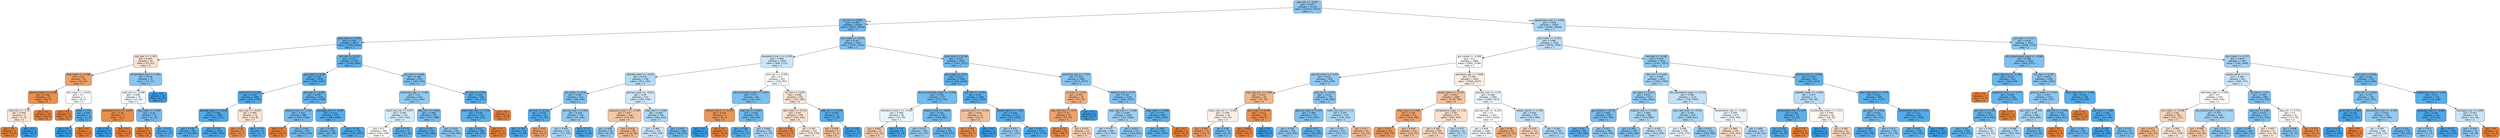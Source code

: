 digraph Tree {
node [shape=box, style="filled, rounded", color="black", fontname="helvetica"] ;
edge [fontname="helvetica"] ;
0 [label="sbp_min <= -0.097\ngini = 0.419\nsamples = 21120\nvalue = [10018, 23472]\nclass = 1", fillcolor="#8ec7f0"] ;
1 [label="ph_min <= 0.058\ngini = 0.349\nsamples = 10269\nvalue = [3672, 12634]\nclass = 1", fillcolor="#73b9ed"] ;
0 -> 1 [labeldistance=2.5, labelangle=45, headlabel="True"] ;
2 [label="spo2_max <= -2.923\ngini = 0.283\nsamples = 4817\nvalue = [1299, 6301]\nclass = 1", fillcolor="#62b1ea"] ;
1 -> 2 ;
3 [label="sbp_max <= -1.105\ngini = 0.492\nsamples = 61\nvalue = [53, 41]\nclass = 0", fillcolor="#f9e2d2"] ;
2 -> 3 ;
4 [label="mbp_mean <= -0.786\ngini = 0.32\nsamples = 29\nvalue = [40, 10]\nclass = 0", fillcolor="#eca06a"] ;
3 -> 4 ;
5 [label="glucose_mean <= -0.376\ngini = 0.188\nsamples = 22\nvalue = [34, 4]\nclass = 0", fillcolor="#e89050"] ;
4 -> 5 ;
6 [label="mbp_max <= -1.33\ngini = 0.494\nsamples = 6\nvalue = [5, 4]\nclass = 0", fillcolor="#fae6d7"] ;
5 -> 6 ;
7 [label="gini = 0.0\nsamples = 3\nvalue = [5, 0]\nclass = 0", fillcolor="#e58139"] ;
6 -> 7 ;
8 [label="gini = 0.0\nsamples = 3\nvalue = [0, 4]\nclass = 1", fillcolor="#399de5"] ;
6 -> 8 ;
9 [label="gini = 0.0\nsamples = 16\nvalue = [29, 0]\nclass = 0", fillcolor="#e58139"] ;
5 -> 9 ;
10 [label="wbc_mean <= -0.626\ngini = 0.5\nsamples = 7\nvalue = [6, 6]\nclass = 0", fillcolor="#ffffff"] ;
4 -> 10 ;
11 [label="gini = 0.0\nsamples = 2\nvalue = [5, 0]\nclass = 0", fillcolor="#e58139"] ;
10 -> 11 ;
12 [label="asian <= 0.5\ngini = 0.245\nsamples = 5\nvalue = [1, 6]\nclass = 1", fillcolor="#5aade9"] ;
10 -> 12 ;
13 [label="gini = 0.0\nsamples = 4\nvalue = [0, 6]\nclass = 1", fillcolor="#399de5"] ;
12 -> 13 ;
14 [label="gini = 0.0\nsamples = 1\nvalue = [1, 0]\nclass = 0", fillcolor="#e58139"] ;
12 -> 14 ;
15 [label="temperature_max <= 1.062\ngini = 0.416\nsamples = 32\nvalue = [13, 31]\nclass = 1", fillcolor="#8cc6f0"] ;
3 -> 15 ;
16 [label="spo2_min <= -4.268\ngini = 0.499\nsamples = 22\nvalue = [13, 14]\nclass = 1", fillcolor="#f1f8fd"] ;
15 -> 16 ;
17 [label="potassium_min.1 <= -0.997\ngini = 0.18\nsamples = 7\nvalue = [9, 1]\nclass = 0", fillcolor="#e88f4f"] ;
16 -> 17 ;
18 [label="gini = 0.0\nsamples = 1\nvalue = [0, 1]\nclass = 1", fillcolor="#399de5"] ;
17 -> 18 ;
19 [label="gini = 0.0\nsamples = 6\nvalue = [9, 0]\nclass = 0", fillcolor="#e58139"] ;
17 -> 19 ;
20 [label="sbp_mean <= -1.942\ngini = 0.36\nsamples = 15\nvalue = [4, 13]\nclass = 1", fillcolor="#76bbed"] ;
16 -> 20 ;
21 [label="gini = 0.0\nsamples = 2\nvalue = [2, 0]\nclass = 0", fillcolor="#e58139"] ;
20 -> 21 ;
22 [label="gini = 0.231\nsamples = 13\nvalue = [2, 13]\nclass = 1", fillcolor="#57ace9"] ;
20 -> 22 ;
23 [label="gini = 0.0\nsamples = 10\nvalue = [0, 17]\nclass = 1", fillcolor="#399de5"] ;
15 -> 23 ;
24 [label="po2_min <= 0.335\ngini = 0.277\nsamples = 4756\nvalue = [1246, 6260]\nclass = 1", fillcolor="#60b1ea"] ;
2 -> 24 ;
25 [label="gcs_motor <= 0.26\ngini = 0.245\nsamples = 3934\nvalue = [886, 5307]\nclass = 1", fillcolor="#5aade9"] ;
24 -> 25 ;
26 [label="pco2_min <= 5.015\ngini = 0.194\nsamples = 1998\nvalue = [336, 2759]\nclass = 1", fillcolor="#51a9e8"] ;
25 -> 26 ;
27 [label="glucose_mean <= -0.238\ngini = 0.189\nsamples = 1986\nvalue = [326, 2751]\nclass = 1", fillcolor="#50a9e8"] ;
26 -> 27 ;
28 [label="gini = 0.238\nsamples = 754\nvalue = [158, 987]\nclass = 1", fillcolor="#59ade9"] ;
27 -> 28 ;
29 [label="gini = 0.159\nsamples = 1232\nvalue = [168, 1764]\nclass = 1", fillcolor="#4ca6e7"] ;
27 -> 29 ;
30 [label="po2_max <= -0.833\ngini = 0.494\nsamples = 12\nvalue = [10, 8]\nclass = 0", fillcolor="#fae6d7"] ;
26 -> 30 ;
31 [label="gini = 0.18\nsamples = 6\nvalue = [9, 1]\nclass = 0", fillcolor="#e88f4f"] ;
30 -> 31 ;
32 [label="gini = 0.219\nsamples = 6\nvalue = [1, 7]\nclass = 1", fillcolor="#55abe9"] ;
30 -> 32 ;
33 [label="ptt_max <= -0.302\ngini = 0.292\nsamples = 1936\nvalue = [550, 2548]\nclass = 1", fillcolor="#64b2eb"] ;
25 -> 33 ;
34 [label="totalco2_max <= -3.342\ngini = 0.352\nsamples = 960\nvalue = [350, 1184]\nclass = 1", fillcolor="#74baed"] ;
33 -> 34 ;
35 [label="gini = 0.0\nsamples = 7\nvalue = [14, 0]\nclass = 0", fillcolor="#e58139"] ;
34 -> 35 ;
36 [label="gini = 0.344\nsamples = 953\nvalue = [336, 1184]\nclass = 1", fillcolor="#71b9ec"] ;
34 -> 36 ;
37 [label="aniongap_min <= -0.687\ngini = 0.223\nsamples = 976\nvalue = [200, 1364]\nclass = 1", fillcolor="#56abe9"] ;
33 -> 37 ;
38 [label="gini = 0.336\nsamples = 250\nvalue = [84, 309]\nclass = 1", fillcolor="#6fb8ec"] ;
37 -> 38 ;
39 [label="gini = 0.178\nsamples = 726\nvalue = [116, 1055]\nclass = 1", fillcolor="#4fa8e8"] ;
37 -> 39 ;
40 [label="ptt_max <= 0.046\ngini = 0.398\nsamples = 822\nvalue = [360, 953]\nclass = 1", fillcolor="#84c2ef"] ;
24 -> 40 ;
41 [label="admission_age <= -0.344\ngini = 0.43\nsamples = 622\nvalue = [312, 683]\nclass = 1", fillcolor="#93caf1"] ;
40 -> 41 ;
42 [label="heart_rate_min <= 0.857\ngini = 0.493\nsamples = 221\nvalue = [155, 195]\nclass = 1", fillcolor="#d6ebfa"] ;
41 -> 42 ;
43 [label="gini = 0.5\nsamples = 184\nvalue = [144, 139]\nclass = 0", fillcolor="#fefbf8"] ;
42 -> 43 ;
44 [label="gini = 0.274\nsamples = 37\nvalue = [11, 56]\nclass = 1", fillcolor="#60b0ea"] ;
42 -> 44 ;
45 [label="sbp_min <= -0.834\ngini = 0.368\nsamples = 401\nvalue = [157, 488]\nclass = 1", fillcolor="#79bded"] ;
41 -> 45 ;
46 [label="gini = 0.232\nsamples = 137\nvalue = [29, 188]\nclass = 1", fillcolor="#58ace9"] ;
45 -> 46 ;
47 [label="gini = 0.419\nsamples = 264\nvalue = [128, 300]\nclass = 1", fillcolor="#8dc7f0"] ;
45 -> 47 ;
48 [label="ph_max <= 4.356\ngini = 0.256\nsamples = 200\nvalue = [48, 270]\nclass = 1", fillcolor="#5caeea"] ;
40 -> 48 ;
49 [label="heart_rate_max <= 3.754\ngini = 0.249\nsamples = 199\nvalue = [46, 270]\nclass = 1", fillcolor="#5baee9"] ;
48 -> 49 ;
50 [label="gini = 0.241\nsamples = 198\nvalue = [44, 270]\nclass = 1", fillcolor="#59ade9"] ;
49 -> 50 ;
51 [label="gini = 0.0\nsamples = 1\nvalue = [2, 0]\nclass = 0", fillcolor="#e58139"] ;
49 -> 51 ;
52 [label="gini = 0.0\nsamples = 1\nvalue = [2, 0]\nclass = 0", fillcolor="#e58139"] ;
48 -> 52 ;
53 [label="bun_mean <= -0.615\ngini = 0.397\nsamples = 5452\nvalue = [2373, 6333]\nclass = 1", fillcolor="#83c2ef"] ;
1 -> 53 ;
54 [label="hematocrit_min.1 <= 0.128\ngini = 0.489\nsamples = 1209\nvalue = [830, 1112]\nclass = 1", fillcolor="#cde6f8"] ;
53 -> 54 ;
55 [label="chloride_mean <= -0.312\ngini = 0.475\nsamples = 758\nvalue = [471, 745]\nclass = 1", fillcolor="#b6dbf5"] ;
54 -> 55 ;
56 [label="gcs_motor <= 0.26\ngini = 0.391\nsamples = 211\nvalue = [86, 236]\nclass = 1", fillcolor="#81c1ee"] ;
55 -> 56 ;
57 [label="ph_max <= 2.721\ngini = 0.235\nsamples = 52\nvalue = [11, 70]\nclass = 1", fillcolor="#58ace9"] ;
56 -> 57 ;
58 [label="gini = 0.167\nsamples = 49\nvalue = [7, 69]\nclass = 1", fillcolor="#4da7e8"] ;
57 -> 58 ;
59 [label="gini = 0.32\nsamples = 3\nvalue = [4, 1]\nclass = 0", fillcolor="#eca06a"] ;
57 -> 59 ;
60 [label="glucose_max <= 0.054\ngini = 0.429\nsamples = 159\nvalue = [75, 166]\nclass = 1", fillcolor="#92c9f1"] ;
56 -> 60 ;
61 [label="gini = 0.465\nsamples = 128\nvalue = [70, 120]\nclass = 1", fillcolor="#acd6f4"] ;
60 -> 61 ;
62 [label="gini = 0.177\nsamples = 31\nvalue = [5, 46]\nclass = 1", fillcolor="#4fa8e8"] ;
60 -> 62 ;
63 [label="glucose_mean <= -0.813\ngini = 0.49\nsamples = 547\nvalue = [385, 509]\nclass = 1", fillcolor="#cfe7f9"] ;
55 -> 63 ;
64 [label="potassium_max.1 <= -1.109\ngini = 0.457\nsamples = 106\nvalue = [119, 65]\nclass = 0", fillcolor="#f3c6a5"] ;
63 -> 64 ;
65 [label="gini = 0.436\nsamples = 20\nvalue = [9, 19]\nclass = 1", fillcolor="#97cbf1"] ;
64 -> 65 ;
66 [label="gini = 0.416\nsamples = 86\nvalue = [110, 46]\nclass = 0", fillcolor="#f0b68c"] ;
64 -> 66 ;
67 [label="mbp_max <= 0.042\ngini = 0.469\nsamples = 441\nvalue = [266, 444]\nclass = 1", fillcolor="#b0d8f5"] ;
63 -> 67 ;
68 [label="gini = 0.489\nsamples = 333\nvalue = [228, 309]\nclass = 1", fillcolor="#cbe5f8"] ;
67 -> 68 ;
69 [label="gini = 0.343\nsamples = 108\nvalue = [38, 135]\nclass = 1", fillcolor="#71b9ec"] ;
67 -> 69 ;
70 [label="po2_min <= -0.458\ngini = 0.5\nsamples = 451\nvalue = [359, 367]\nclass = 1", fillcolor="#fbfdfe"] ;
54 -> 70 ;
71 [label="abs_monocytes_mean <= -0.427\ngini = 0.377\nsamples = 89\nvalue = [36, 107]\nclass = 1", fillcolor="#7cbeee"] ;
70 -> 71 ;
72 [label="calcium_max.1 <= -0.673\ngini = 0.245\nsamples = 4\nvalue = [6, 1]\nclass = 0", fillcolor="#e9965a"] ;
71 -> 72 ;
73 [label="gini = 0.0\nsamples = 1\nvalue = [0, 1]\nclass = 1", fillcolor="#399de5"] ;
72 -> 73 ;
74 [label="gini = 0.0\nsamples = 3\nvalue = [6, 0]\nclass = 0", fillcolor="#e58139"] ;
72 -> 74 ;
75 [label="mbp_min <= -0.057\ngini = 0.344\nsamples = 85\nvalue = [30, 106]\nclass = 1", fillcolor="#71b9ec"] ;
71 -> 75 ;
76 [label="gini = 0.228\nsamples = 51\nvalue = [11, 73]\nclass = 1", fillcolor="#57ace9"] ;
75 -> 76 ;
77 [label="gini = 0.464\nsamples = 34\nvalue = [19, 33]\nclass = 1", fillcolor="#abd5f4"] ;
75 -> 77 ;
78 [label="ph_min <= 1.678\ngini = 0.494\nsamples = 362\nvalue = [323, 260]\nclass = 0", fillcolor="#fae6d8"] ;
70 -> 78 ;
79 [label="wbc_mean <= -0.713\ngini = 0.49\nsamples = 349\nvalue = [320, 242]\nclass = 0", fillcolor="#f9e0cf"] ;
78 -> 79 ;
80 [label="gini = 0.159\nsamples = 28\nvalue = [42, 4]\nclass = 0", fillcolor="#e78d4c"] ;
79 -> 80 ;
81 [label="gini = 0.497\nsamples = 321\nvalue = [278, 238]\nclass = 0", fillcolor="#fbede3"] ;
79 -> 81 ;
82 [label="dbp_min <= -0.799\ngini = 0.245\nsamples = 13\nvalue = [3, 18]\nclass = 1", fillcolor="#5aade9"] ;
78 -> 82 ;
83 [label="gini = 0.444\nsamples = 2\nvalue = [2, 1]\nclass = 0", fillcolor="#f2c09c"] ;
82 -> 83 ;
84 [label="gini = 0.105\nsamples = 11\nvalue = [1, 17]\nclass = 1", fillcolor="#45a3e7"] ;
82 -> 84 ;
85 [label="pco2_max <= -0.138\ngini = 0.352\nsamples = 4243\nvalue = [1543, 5221]\nclass = 1", fillcolor="#74baed"] ;
53 -> 85 ;
86 [label="bun_mean <= -0.37\ngini = 0.277\nsamples = 1958\nvalue = [526, 2644]\nclass = 1", fillcolor="#60b0ea"] ;
85 -> 86 ;
87 [label="abs_lymphocytes_mean <= -0.208\ngini = 0.356\nsamples = 575\nvalue = [213, 708]\nclass = 1", fillcolor="#75baed"] ;
86 -> 87 ;
88 [label="hematocrit_max.1 <= -0.144\ngini = 0.498\nsamples = 30\nvalue = [23, 26]\nclass = 1", fillcolor="#e8f4fc"] ;
87 -> 88 ;
89 [label="gini = 0.467\nsamples = 21\nvalue = [22, 13]\nclass = 0", fillcolor="#f4cbae"] ;
88 -> 89 ;
90 [label="gini = 0.133\nsamples = 9\nvalue = [1, 13]\nclass = 1", fillcolor="#48a5e7"] ;
88 -> 90 ;
91 [label="totalco2_max <= -0.653\ngini = 0.341\nsamples = 545\nvalue = [190, 682]\nclass = 1", fillcolor="#70b8ec"] ;
87 -> 91 ;
92 [label="gini = 0.437\nsamples = 100\nvalue = [51, 107]\nclass = 1", fillcolor="#97ccf1"] ;
91 -> 92 ;
93 [label="gini = 0.314\nsamples = 445\nvalue = [139, 575]\nclass = 1", fillcolor="#69b5eb"] ;
91 -> 93 ;
94 [label="po2_min <= -1.167\ngini = 0.24\nsamples = 1383\nvalue = [313, 1936]\nclass = 1", fillcolor="#59ade9"] ;
86 -> 94 ;
95 [label="glucose_min.2 <= -0.236\ngini = 0.444\nsamples = 10\nvalue = [10, 5]\nclass = 0", fillcolor="#f2c09c"] ;
94 -> 95 ;
96 [label="gini = 0.165\nsamples = 6\nvalue = [10, 1]\nclass = 0", fillcolor="#e88e4d"] ;
95 -> 96 ;
97 [label="gini = 0.0\nsamples = 4\nvalue = [0, 4]\nclass = 1", fillcolor="#399de5"] ;
95 -> 97 ;
98 [label="weight_admit <= -1.161\ngini = 0.234\nsamples = 1373\nvalue = [303, 1931]\nclass = 1", fillcolor="#58ace9"] ;
94 -> 98 ;
99 [label="gini = 0.435\nsamples = 140\nvalue = [72, 153]\nclass = 1", fillcolor="#96cbf1"] ;
98 -> 99 ;
100 [label="gini = 0.204\nsamples = 1233\nvalue = [231, 1778]\nclass = 1", fillcolor="#53aae8"] ;
98 -> 100 ;
101 [label="admission_age <= -1.757\ngini = 0.406\nsamples = 2285\nvalue = [1017, 2577]\nclass = 1", fillcolor="#87c4ef"] ;
85 -> 101 ;
102 [label="inr_max <= 0.106\ngini = 0.402\nsamples = 56\nvalue = [57, 22]\nclass = 0", fillcolor="#efb285"] ;
101 -> 102 ;
103 [label="resp_rate_min <= -0.23\ngini = 0.33\nsamples = 50\nvalue = [57, 15]\nclass = 0", fillcolor="#eca26d"] ;
102 -> 103 ;
104 [label="gini = 0.136\nsamples = 26\nvalue = [38, 3]\nclass = 0", fillcolor="#e78b49"] ;
103 -> 104 ;
105 [label="gini = 0.475\nsamples = 24\nvalue = [19, 12]\nclass = 0", fillcolor="#f5d1b6"] ;
103 -> 105 ;
106 [label="gini = 0.0\nsamples = 6\nvalue = [0, 7]\nclass = 1", fillcolor="#399de5"] ;
102 -> 106 ;
107 [label="totalco2_max <= 0.02\ngini = 0.397\nsamples = 2229\nvalue = [960, 2555]\nclass = 1", fillcolor="#83c2ef"] ;
101 -> 107 ;
108 [label="resp_rate_max <= -0.248\ngini = 0.446\nsamples = 1400\nvalue = [751, 1488]\nclass = 1", fillcolor="#9dcef2"] ;
107 -> 108 ;
109 [label="gini = 0.473\nsamples = 689\nvalue = [413, 665]\nclass = 1", fillcolor="#b4daf5"] ;
108 -> 109 ;
110 [label="gini = 0.413\nsamples = 711\nvalue = [338, 823]\nclass = 1", fillcolor="#8ac5f0"] ;
108 -> 110 ;
111 [label="mbp_mean <= 2.064\ngini = 0.274\nsamples = 829\nvalue = [209, 1067]\nclass = 1", fillcolor="#60b0ea"] ;
107 -> 111 ;
112 [label="gini = 0.269\nsamples = 825\nvalue = [204, 1067]\nclass = 1", fillcolor="#5fb0ea"] ;
111 -> 112 ;
113 [label="gini = 0.0\nsamples = 4\nvalue = [5, 0]\nclass = 0", fillcolor="#e58139"] ;
111 -> 113 ;
114 [label="baseexcess_max <= 0.042\ngini = 0.466\nsamples = 10851\nvalue = [6346, 10838]\nclass = 1", fillcolor="#add6f4"] ;
0 -> 114 [labeldistance=2.5, labelangle=-45, headlabel="False"] ;
115 [label="bun_mean <= -0.321\ngini = 0.481\nsamples = 7418\nvalue = [4738, 7059]\nclass = 1", fillcolor="#bedff6"] ;
114 -> 115 ;
116 [label="gcs_verbal <= -0.308\ngini = 0.5\nsamples = 3866\nvalue = [2991, 3136]\nclass = 1", fillcolor="#f6fafe"] ;
115 -> 116 ;
117 [label="glucose_max.2 <= -0.73\ngini = 0.431\nsamples = 836\nvalue = [425, 929]\nclass = 1", fillcolor="#94caf1"] ;
116 -> 117 ;
118 [label="resp_rate_min <= 0.046\ngini = 0.419\nsamples = 44\nvalue = [47, 20]\nclass = 0", fillcolor="#f0b78d"] ;
117 -> 118 ;
119 [label="heart_rate_min <= -0.456\ngini = 0.498\nsamples = 26\nvalue = [18, 16]\nclass = 0", fillcolor="#fcf1e9"] ;
118 -> 119 ;
120 [label="gini = 0.291\nsamples = 14\nvalue = [14, 3]\nclass = 0", fillcolor="#eb9c63"] ;
119 -> 120 ;
121 [label="gini = 0.36\nsamples = 12\nvalue = [4, 13]\nclass = 1", fillcolor="#76bbed"] ;
119 -> 121 ;
122 [label="wbc_mean <= 0.146\ngini = 0.213\nsamples = 18\nvalue = [29, 4]\nclass = 0", fillcolor="#e99254"] ;
118 -> 122 ;
123 [label="gini = 0.064\nsamples = 15\nvalue = [29, 1]\nclass = 0", fillcolor="#e68540"] ;
122 -> 123 ;
124 [label="gini = 0.0\nsamples = 3\nvalue = [0, 3]\nclass = 1", fillcolor="#399de5"] ;
122 -> 124 ;
125 [label="po2_min <= 0.435\ngini = 0.415\nsamples = 792\nvalue = [378, 909]\nclass = 1", fillcolor="#8bc6f0"] ;
117 -> 125 ;
126 [label="glucose_mean <= 0.014\ngini = 0.384\nsamples = 553\nvalue = [232, 662]\nclass = 1", fillcolor="#7ebfee"] ;
125 -> 126 ;
127 [label="gini = 0.428\nsamples = 361\nvalue = [183, 406]\nclass = 1", fillcolor="#92c9f1"] ;
126 -> 127 ;
128 [label="gini = 0.27\nsamples = 192\nvalue = [49, 256]\nclass = 1", fillcolor="#5fb0ea"] ;
126 -> 128 ;
129 [label="heart_rate_max <= 1.72\ngini = 0.467\nsamples = 239\nvalue = [146, 247]\nclass = 1", fillcolor="#aed7f4"] ;
125 -> 129 ;
130 [label="gini = 0.451\nsamples = 225\nvalue = [124, 237]\nclass = 1", fillcolor="#a1d0f3"] ;
129 -> 130 ;
131 [label="gini = 0.43\nsamples = 14\nvalue = [22, 10]\nclass = 0", fillcolor="#f1ba93"] ;
129 -> 131 ;
132 [label="admission_age <= -0.858\ngini = 0.497\nsamples = 3030\nvalue = [2566, 2207]\nclass = 0", fillcolor="#fbede3"] ;
116 -> 132 ;
133 [label="weight_admit <= -0.331\ngini = 0.452\nsamples = 1084\nvalue = [1126, 594]\nclass = 0", fillcolor="#f3c3a1"] ;
132 -> 133 ;
134 [label="mbp_mean <= 0.944\ngini = 0.336\nsamples = 411\nvalue = [524, 142]\nclass = 0", fillcolor="#eca36f"] ;
133 -> 134 ;
135 [label="gini = 0.275\nsamples = 297\nvalue = [402, 79]\nclass = 0", fillcolor="#ea9a60"] ;
134 -> 135 ;
136 [label="gini = 0.449\nsamples = 114\nvalue = [122, 63]\nclass = 0", fillcolor="#f2c29f"] ;
134 -> 136 ;
137 [label="temperature_mean <= 1.16\ngini = 0.49\nsamples = 673\nvalue = [602, 452]\nclass = 0", fillcolor="#f9e0ce"] ;
133 -> 137 ;
138 [label="gini = 0.482\nsamples = 604\nvalue = [555, 379]\nclass = 0", fillcolor="#f7d7c0"] ;
137 -> 138 ;
139 [label="gini = 0.477\nsamples = 69\nvalue = [47, 73]\nclass = 1", fillcolor="#b8dcf6"] ;
137 -> 139 ;
140 [label="glucose_max <= -0.19\ngini = 0.498\nsamples = 1946\nvalue = [1440, 1613]\nclass = 1", fillcolor="#eaf4fc"] ;
132 -> 140 ;
141 [label="glucose_max <= -0.223\ngini = 0.5\nsamples = 1293\nvalue = [1037, 1024]\nclass = 0", fillcolor="#fffdfd"] ;
140 -> 141 ;
142 [label="gini = 0.499\nsamples = 1200\nvalue = [914, 982]\nclass = 1", fillcolor="#f1f8fd"] ;
141 -> 142 ;
143 [label="gini = 0.38\nsamples = 93\nvalue = [123, 42]\nclass = 0", fillcolor="#eeac7d"] ;
141 -> 143 ;
144 [label="weight_admit <= -0.796\ngini = 0.482\nsamples = 653\nvalue = [403, 589]\nclass = 1", fillcolor="#c0e0f7"] ;
140 -> 144 ;
145 [label="gini = 0.479\nsamples = 112\nvalue = [99, 65]\nclass = 0", fillcolor="#f6d4bb"] ;
144 -> 145 ;
146 [label="gini = 0.465\nsamples = 541\nvalue = [304, 524]\nclass = 1", fillcolor="#acd6f4"] ;
144 -> 146 ;
147 [label="ptt_max <= -0.168\ngini = 0.426\nsamples = 3552\nvalue = [1747, 3923]\nclass = 1", fillcolor="#91c9f1"] ;
115 -> 147 ;
148 [label="dbp_min <= 0.394\ngini = 0.458\nsamples = 2637\nvalue = [1492, 2708]\nclass = 1", fillcolor="#a6d3f3"] ;
147 -> 148 ;
149 [label="gcs_eyes <= 0.412\ngini = 0.432\nsamples = 1527\nvalue = [766, 1666]\nclass = 1", fillcolor="#94caf1"] ;
148 -> 149 ;
150 [label="gcs_verbal <= -0.772\ngini = 0.368\nsamples = 645\nvalue = [252, 786]\nclass = 1", fillcolor="#78bced"] ;
149 -> 150 ;
151 [label="gini = 0.26\nsamples = 261\nvalue = [63, 348]\nclass = 1", fillcolor="#5dafea"] ;
150 -> 151 ;
152 [label="gini = 0.421\nsamples = 384\nvalue = [189, 438]\nclass = 1", fillcolor="#8ec7f0"] ;
150 -> 152 ;
153 [label="totalco2_max <= -0.205\ngini = 0.466\nsamples = 882\nvalue = [514, 880]\nclass = 1", fillcolor="#add6f4"] ;
149 -> 153 ;
154 [label="gini = 0.395\nsamples = 250\nvalue = [104, 280]\nclass = 1", fillcolor="#83c1ef"] ;
153 -> 154 ;
155 [label="gini = 0.482\nsamples = 632\nvalue = [410, 600]\nclass = 1", fillcolor="#c0e0f7"] ;
153 -> 155 ;
156 [label="abs_eosinophils_mean <= -0.154\ngini = 0.484\nsamples = 1110\nvalue = [726, 1042]\nclass = 1", fillcolor="#c3e1f7"] ;
148 -> 156 ;
157 [label="resp_rate_mean <= -0.532\ngini = 0.462\nsamples = 637\nvalue = [368, 647]\nclass = 1", fillcolor="#aad5f4"] ;
156 -> 157 ;
158 [label="gini = 0.498\nsamples = 205\nvalue = [159, 179]\nclass = 1", fillcolor="#e9f4fc"] ;
157 -> 158 ;
159 [label="gini = 0.427\nsamples = 432\nvalue = [209, 468]\nclass = 1", fillcolor="#91c9f1"] ;
157 -> 159 ;
160 [label="temperature_max <= -0.385\ngini = 0.499\nsamples = 473\nvalue = [358, 395]\nclass = 1", fillcolor="#ecf6fd"] ;
156 -> 160 ;
161 [label="gini = 0.489\nsamples = 242\nvalue = [220, 163]\nclass = 0", fillcolor="#f8decc"] ;
160 -> 161 ;
162 [label="gini = 0.468\nsamples = 231\nvalue = [138, 232]\nclass = 1", fillcolor="#afd7f4"] ;
160 -> 162 ;
163 [label="glucose_max <= -0.876\ngini = 0.287\nsamples = 915\nvalue = [255, 1215]\nclass = 1", fillcolor="#63b2ea"] ;
147 -> 163 ;
164 [label="platelets_mean <= -0.609\ngini = 0.477\nsamples = 71\nvalue = [44, 68]\nclass = 1", fillcolor="#b9dcf6"] ;
163 -> 164 ;
165 [label="temperature_min <= 1.09\ngini = 0.26\nsamples = 25\nvalue = [6, 33]\nclass = 1", fillcolor="#5dafea"] ;
164 -> 165 ;
166 [label="gini = 0.193\nsamples = 24\nvalue = [4, 33]\nclass = 1", fillcolor="#51a9e8"] ;
165 -> 166 ;
167 [label="gini = 0.0\nsamples = 1\nvalue = [2, 0]\nclass = 0", fillcolor="#e58139"] ;
165 -> 167 ;
168 [label="bicarbonate_mean <= -1.717\ngini = 0.499\nsamples = 46\nvalue = [38, 35]\nclass = 0", fillcolor="#fdf5ef"] ;
164 -> 168 ;
169 [label="gini = 0.0\nsamples = 5\nvalue = [0, 9]\nclass = 1", fillcolor="#399de5"] ;
168 -> 169 ;
170 [label="gini = 0.482\nsamples = 41\nvalue = [38, 26]\nclass = 0", fillcolor="#f7d7c0"] ;
168 -> 170 ;
171 [label="heart_rate_mean <= -0.78\ngini = 0.262\nsamples = 844\nvalue = [211, 1147]\nclass = 1", fillcolor="#5dafea"] ;
163 -> 171 ;
172 [label="gcs_eyes <= 0.412\ngini = 0.352\nsamples = 257\nvalue = [94, 319]\nclass = 1", fillcolor="#73baed"] ;
171 -> 172 ;
173 [label="gini = 0.209\nsamples = 107\nvalue = [20, 149]\nclass = 1", fillcolor="#54aae8"] ;
172 -> 173 ;
174 [label="gini = 0.423\nsamples = 150\nvalue = [74, 170]\nclass = 1", fillcolor="#8fc8f0"] ;
172 -> 174 ;
175 [label="temperature_max <= 0.225\ngini = 0.217\nsamples = 587\nvalue = [117, 828]\nclass = 1", fillcolor="#55abe9"] ;
171 -> 175 ;
176 [label="gini = 0.265\nsamples = 436\nvalue = [109, 583]\nclass = 1", fillcolor="#5eafea"] ;
175 -> 176 ;
177 [label="gini = 0.061\nsamples = 151\nvalue = [8, 245]\nclass = 1", fillcolor="#3fa0e6"] ;
175 -> 177 ;
178 [label="gcs_eyes <= 0.412\ngini = 0.419\nsamples = 3433\nvalue = [1608, 3779]\nclass = 1", fillcolor="#8dc7f0"] ;
114 -> 178 ;
179 [label="abs_lymphocytes_mean <= -0.068\ngini = 0.388\nsamples = 2036\nvalue = [824, 2311]\nclass = 1", fillcolor="#80c0ee"] ;
178 -> 179 ;
180 [label="heart_rate_min <= -2.196\ngini = 0.316\nsamples = 543\nvalue = [164, 670]\nclass = 1", fillcolor="#69b5eb"] ;
179 -> 180 ;
181 [label="gini = 0.0\nsamples = 5\nvalue = [7, 0]\nclass = 0", fillcolor="#e58139"] ;
180 -> 181 ;
182 [label="potassium_min.1 <= 2.777\ngini = 0.308\nsamples = 538\nvalue = [157, 670]\nclass = 1", fillcolor="#67b4eb"] ;
180 -> 182 ;
183 [label="po2_min <= 1.704\ngini = 0.303\nsamples = 534\nvalue = [153, 670]\nclass = 1", fillcolor="#66b3eb"] ;
182 -> 183 ;
184 [label="gini = 0.28\nsamples = 498\nvalue = [129, 639]\nclass = 1", fillcolor="#61b1ea"] ;
183 -> 184 ;
185 [label="gini = 0.492\nsamples = 36\nvalue = [24, 31]\nclass = 1", fillcolor="#d2e9f9"] ;
183 -> 185 ;
186 [label="gini = 0.0\nsamples = 4\nvalue = [4, 0]\nclass = 0", fillcolor="#e58139"] ;
182 -> 186 ;
187 [label="inr_max <= 0.201\ngini = 0.409\nsamples = 1493\nvalue = [660, 1641]\nclass = 1", fillcolor="#89c4ef"] ;
179 -> 187 ;
188 [label="glucose_mean <= -0.053\ngini = 0.423\nsamples = 1353\nvalue = [632, 1451]\nclass = 1", fillcolor="#8fc8f0"] ;
187 -> 188 ;
189 [label="sbp_mean <= 1.376\ngini = 0.46\nsamples = 860\nvalue = [470, 838]\nclass = 1", fillcolor="#a8d4f4"] ;
188 -> 189 ;
190 [label="gini = 0.468\nsamples = 776\nvalue = [444, 742]\nclass = 1", fillcolor="#afd8f5"] ;
189 -> 190 ;
191 [label="gini = 0.335\nsamples = 84\nvalue = [26, 96]\nclass = 1", fillcolor="#6fb8ec"] ;
189 -> 191 ;
192 [label="ptt_min <= -1.134\ngini = 0.331\nsamples = 493\nvalue = [162, 613]\nclass = 1", fillcolor="#6db7ec"] ;
188 -> 192 ;
193 [label="gini = 0.0\nsamples = 2\nvalue = [5, 0]\nclass = 0", fillcolor="#e58139"] ;
192 -> 193 ;
194 [label="gini = 0.325\nsamples = 491\nvalue = [157, 613]\nclass = 1", fillcolor="#6cb6ec"] ;
192 -> 194 ;
195 [label="heart_rate_max <= -2.226\ngini = 0.224\nsamples = 140\nvalue = [28, 190]\nclass = 1", fillcolor="#56abe9"] ;
187 -> 195 ;
196 [label="gini = 0.0\nsamples = 1\nvalue = [3, 0]\nclass = 0", fillcolor="#e58139"] ;
195 -> 196 ;
197 [label="po2_max <= 1.087\ngini = 0.206\nsamples = 139\nvalue = [25, 190]\nclass = 1", fillcolor="#53aae8"] ;
195 -> 197 ;
198 [label="gini = 0.103\nsamples = 92\nvalue = [8, 139]\nclass = 1", fillcolor="#44a3e6"] ;
197 -> 198 ;
199 [label="gini = 0.375\nsamples = 47\nvalue = [17, 51]\nclass = 1", fillcolor="#7bbeee"] ;
197 -> 199 ;
200 [label="bun_mean <= -0.272\ngini = 0.454\nsamples = 1397\nvalue = [784, 1468]\nclass = 1", fillcolor="#a3d1f3"] ;
178 -> 200 ;
201 [label="weight_admit <= 0.3\ngini = 0.489\nsamples = 852\nvalue = [569, 772]\nclass = 1", fillcolor="#cbe5f8"] ;
200 -> 201 ;
202 [label="admission_age <= 0.328\ngini = 0.5\nsamples = 554\nvalue = [440, 424]\nclass = 0", fillcolor="#fefaf8"] ;
201 -> 202 ;
203 [label="bun_mean <= -0.786\ngini = 0.48\nsamples = 346\nvalue = [331, 221]\nclass = 0", fillcolor="#f6d5bd"] ;
202 -> 203 ;
204 [label="gini = 0.417\nsamples = 91\nvalue = [102, 43]\nclass = 0", fillcolor="#f0b68c"] ;
203 -> 204 ;
205 [label="gini = 0.492\nsamples = 255\nvalue = [229, 178]\nclass = 0", fillcolor="#f9e3d3"] ;
203 -> 205 ;
206 [label="abs_lymphocytes_mean <= -0.155\ngini = 0.455\nsamples = 208\nvalue = [109, 203]\nclass = 1", fillcolor="#a3d2f3"] ;
202 -> 206 ;
207 [label="gini = 0.458\nsamples = 31\nvalue = [29, 16]\nclass = 0", fillcolor="#f3c7a6"] ;
206 -> 207 ;
208 [label="gini = 0.42\nsamples = 177\nvalue = [80, 187]\nclass = 1", fillcolor="#8ec7f0"] ;
206 -> 208 ;
209 [label="ph_min <= 1.57\ngini = 0.395\nsamples = 298\nvalue = [129, 348]\nclass = 1", fillcolor="#82c1ef"] ;
201 -> 209 ;
210 [label="sbp_min <= 1.65\ngini = 0.377\nsamples = 277\nvalue = [112, 332]\nclass = 1", fillcolor="#7cbeee"] ;
209 -> 210 ;
211 [label="gini = 0.345\nsamples = 246\nvalue = [89, 313]\nclass = 1", fillcolor="#71b9ec"] ;
210 -> 211 ;
212 [label="gini = 0.495\nsamples = 31\nvalue = [23, 19]\nclass = 0", fillcolor="#fae9dd"] ;
210 -> 212 ;
213 [label="dbp_min <= 0.719\ngini = 0.5\nsamples = 21\nvalue = [17, 16]\nclass = 0", fillcolor="#fdf8f3"] ;
209 -> 213 ;
214 [label="gini = 0.408\nsamples = 12\nvalue = [6, 15]\nclass = 1", fillcolor="#88c4ef"] ;
213 -> 214 ;
215 [label="gini = 0.153\nsamples = 9\nvalue = [11, 1]\nclass = 0", fillcolor="#e78c4b"] ;
213 -> 215 ;
216 [label="po2_max <= 0.046\ngini = 0.361\nsamples = 545\nvalue = [215, 696]\nclass = 1", fillcolor="#76bbed"] ;
200 -> 216 ;
217 [label="mbp_min <= -0.422\ngini = 0.397\nsamples = 393\nvalue = [183, 487]\nclass = 1", fillcolor="#83c2ef"] ;
216 -> 217 ;
218 [label="pco2_min <= 6.033\ngini = 0.161\nsamples = 67\nvalue = [10, 103]\nclass = 1", fillcolor="#4ca7e8"] ;
217 -> 218 ;
219 [label="gini = 0.119\nsamples = 66\nvalue = [7, 103]\nclass = 1", fillcolor="#46a4e7"] ;
218 -> 219 ;
220 [label="gini = 0.0\nsamples = 1\nvalue = [3, 0]\nclass = 0", fillcolor="#e58139"] ;
218 -> 220 ;
221 [label="temperature_max <= -0.392\ngini = 0.428\nsamples = 326\nvalue = [173, 384]\nclass = 1", fillcolor="#92c9f1"] ;
217 -> 221 ;
222 [label="gini = 0.495\nsamples = 148\nvalue = [108, 132]\nclass = 1", fillcolor="#dbedfa"] ;
221 -> 222 ;
223 [label="gini = 0.326\nsamples = 178\nvalue = [65, 252]\nclass = 1", fillcolor="#6cb6ec"] ;
221 -> 223 ;
224 [label="baseexcess_max <= 1.632\ngini = 0.23\nsamples = 152\nvalue = [32, 209]\nclass = 1", fillcolor="#57ace9"] ;
216 -> 224 ;
225 [label="aniongap_max <= -0.963\ngini = 0.165\nsamples = 134\nvalue = [19, 191]\nclass = 1", fillcolor="#4da7e8"] ;
224 -> 225 ;
226 [label="gini = 0.413\nsamples = 14\nvalue = [7, 17]\nclass = 1", fillcolor="#8bc5f0"] ;
225 -> 226 ;
227 [label="gini = 0.121\nsamples = 120\nvalue = [12, 174]\nclass = 1", fillcolor="#47a4e7"] ;
225 -> 227 ;
228 [label="aniongap_max <= 0.806\ngini = 0.487\nsamples = 18\nvalue = [13, 18]\nclass = 1", fillcolor="#c8e4f8"] ;
224 -> 228 ;
229 [label="gini = 0.426\nsamples = 16\nvalue = [8, 18]\nclass = 1", fillcolor="#91c9f1"] ;
228 -> 229 ;
230 [label="gini = 0.0\nsamples = 2\nvalue = [5, 0]\nclass = 0", fillcolor="#e58139"] ;
228 -> 230 ;
}